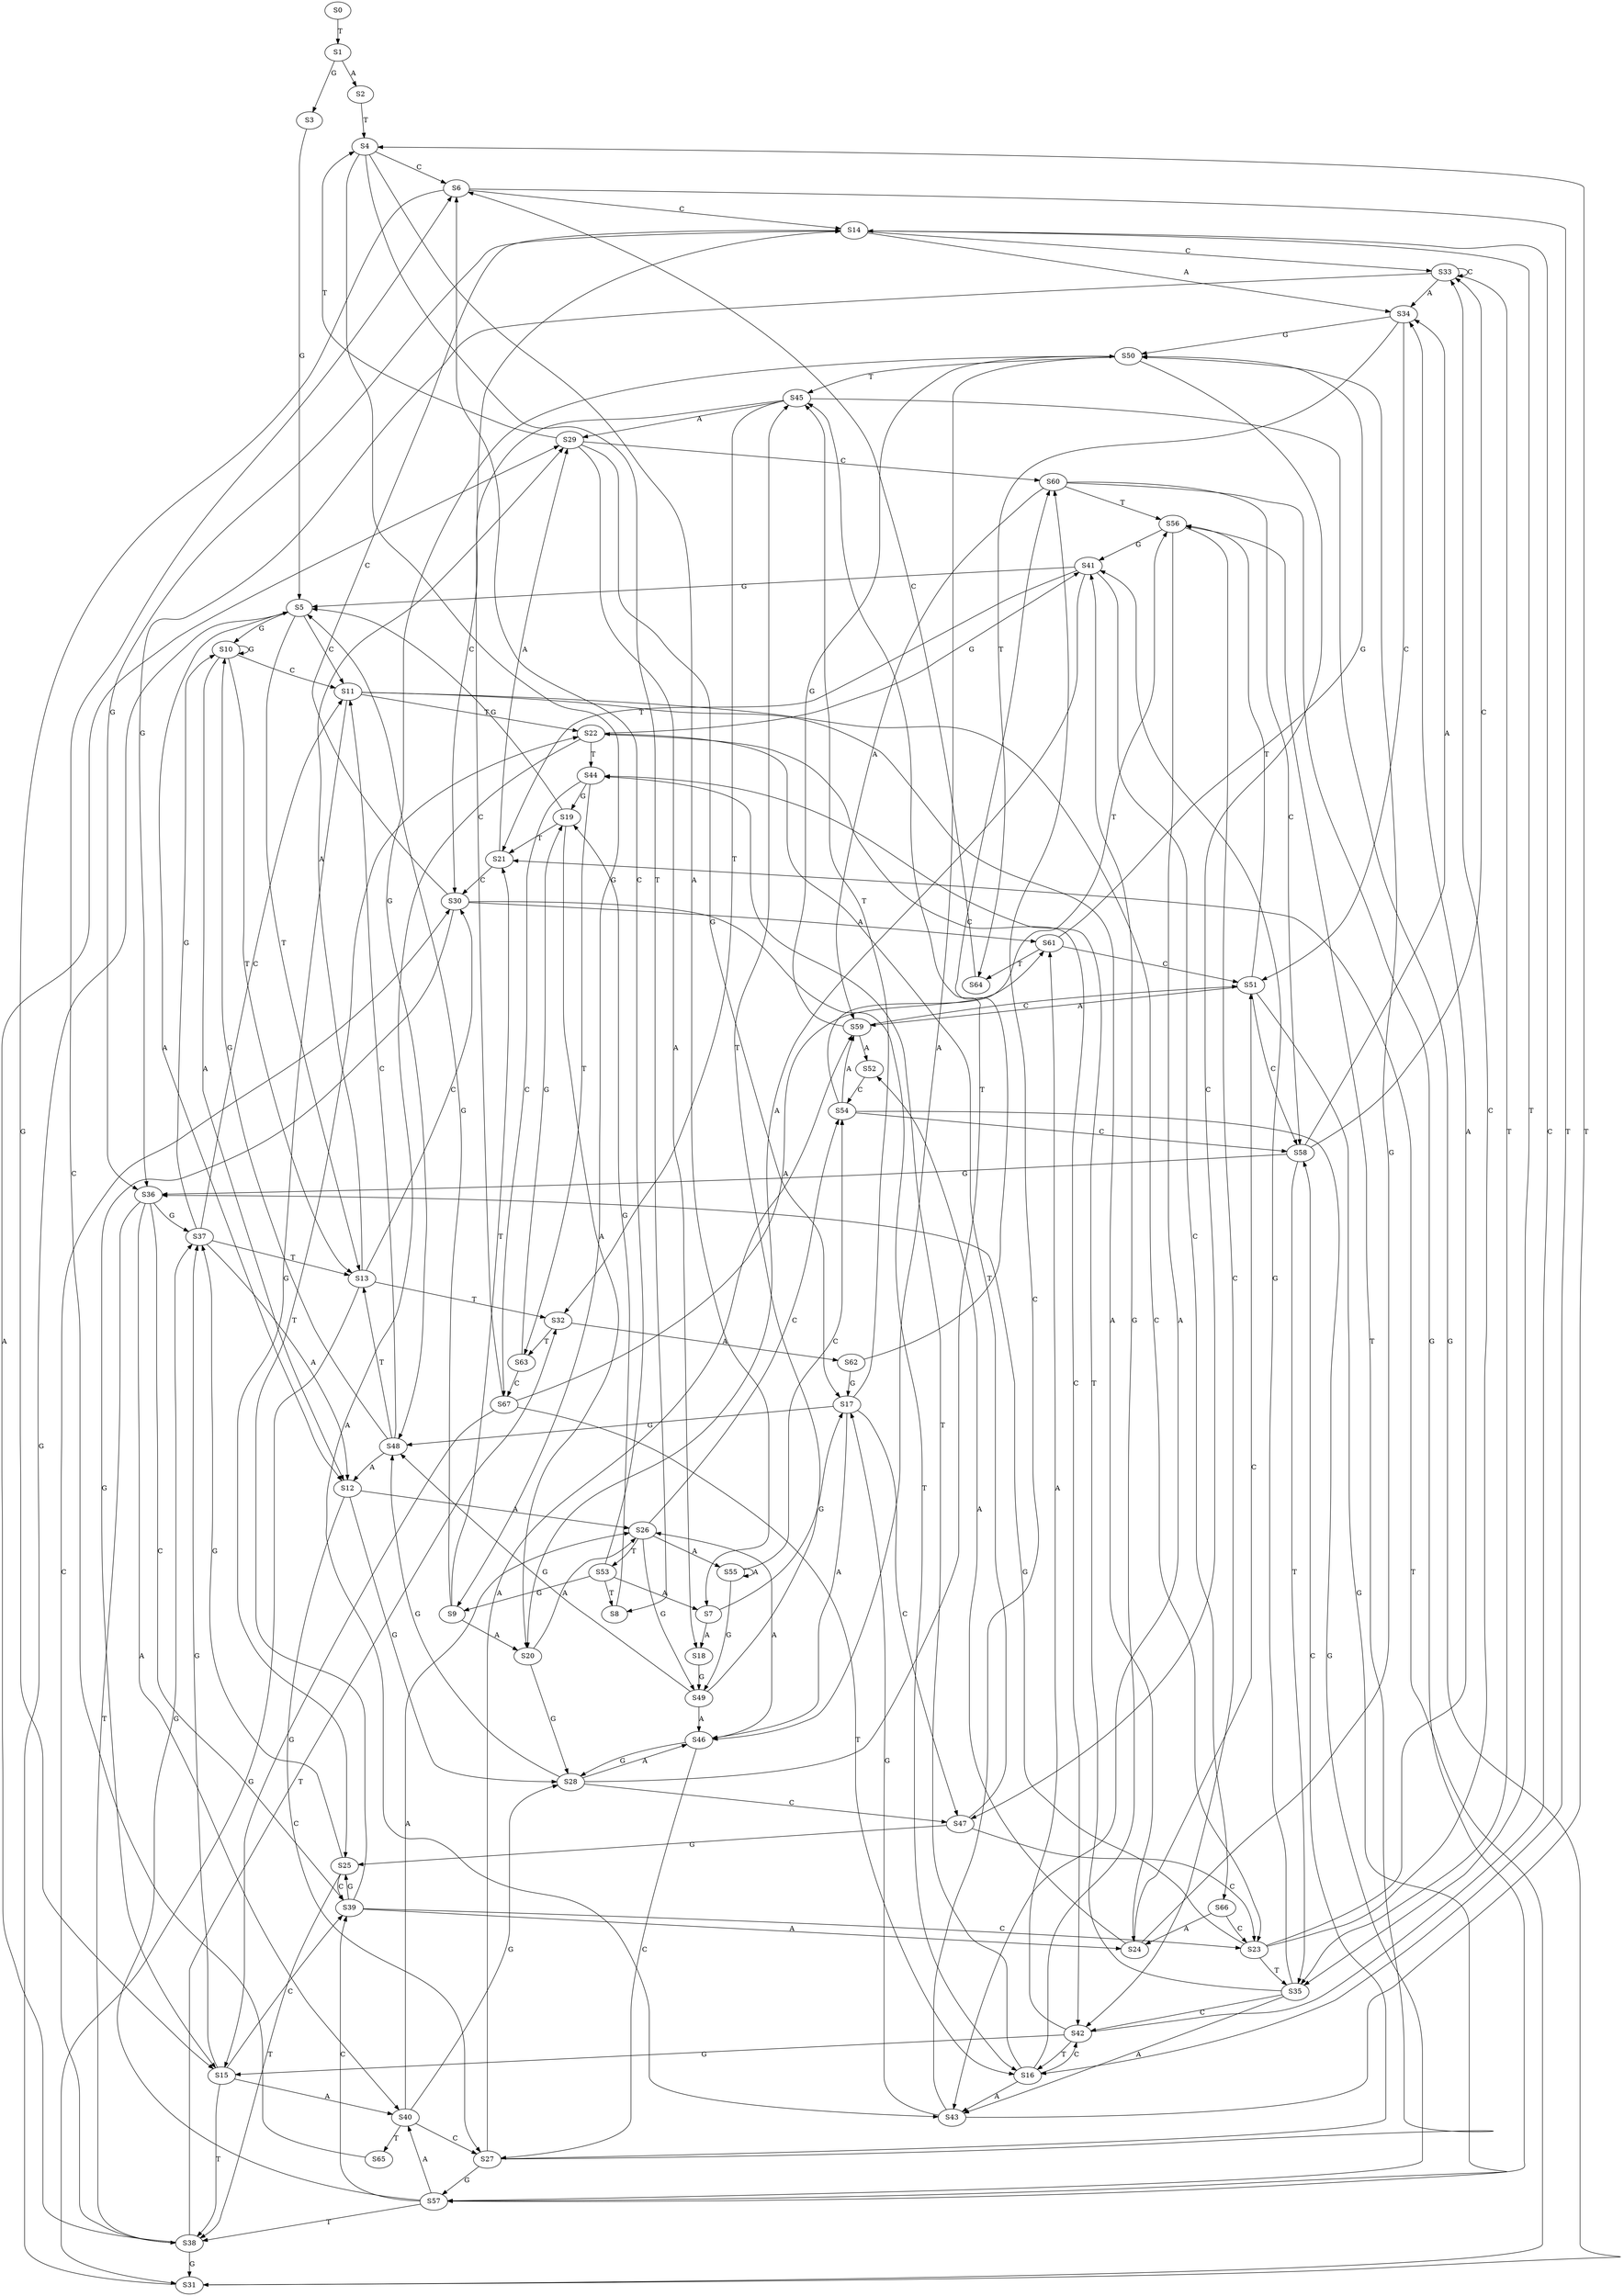 strict digraph  {
	S0 -> S1 [ label = T ];
	S1 -> S2 [ label = A ];
	S1 -> S3 [ label = G ];
	S2 -> S4 [ label = T ];
	S3 -> S5 [ label = G ];
	S4 -> S6 [ label = C ];
	S4 -> S7 [ label = A ];
	S4 -> S8 [ label = T ];
	S4 -> S9 [ label = G ];
	S5 -> S10 [ label = G ];
	S5 -> S11 [ label = C ];
	S5 -> S12 [ label = A ];
	S5 -> S13 [ label = T ];
	S6 -> S14 [ label = C ];
	S6 -> S15 [ label = G ];
	S6 -> S16 [ label = T ];
	S7 -> S17 [ label = G ];
	S7 -> S18 [ label = A ];
	S8 -> S19 [ label = G ];
	S9 -> S5 [ label = G ];
	S9 -> S20 [ label = A ];
	S9 -> S21 [ label = T ];
	S10 -> S13 [ label = T ];
	S10 -> S11 [ label = C ];
	S10 -> S10 [ label = G ];
	S10 -> S12 [ label = A ];
	S11 -> S22 [ label = T ];
	S11 -> S23 [ label = C ];
	S11 -> S24 [ label = A ];
	S11 -> S25 [ label = G ];
	S12 -> S26 [ label = A ];
	S12 -> S27 [ label = C ];
	S12 -> S28 [ label = G ];
	S13 -> S29 [ label = A ];
	S13 -> S30 [ label = C ];
	S13 -> S31 [ label = G ];
	S13 -> S32 [ label = T ];
	S14 -> S33 [ label = C ];
	S14 -> S34 [ label = A ];
	S14 -> S35 [ label = T ];
	S14 -> S36 [ label = G ];
	S15 -> S37 [ label = G ];
	S15 -> S38 [ label = T ];
	S15 -> S39 [ label = C ];
	S15 -> S40 [ label = A ];
	S16 -> S41 [ label = G ];
	S16 -> S42 [ label = C ];
	S16 -> S43 [ label = A ];
	S16 -> S44 [ label = T ];
	S17 -> S45 [ label = T ];
	S17 -> S46 [ label = A ];
	S17 -> S47 [ label = C ];
	S17 -> S48 [ label = G ];
	S18 -> S49 [ label = G ];
	S19 -> S5 [ label = G ];
	S19 -> S21 [ label = T ];
	S19 -> S20 [ label = A ];
	S20 -> S28 [ label = G ];
	S20 -> S26 [ label = A ];
	S21 -> S30 [ label = C ];
	S21 -> S29 [ label = A ];
	S22 -> S43 [ label = A ];
	S22 -> S42 [ label = C ];
	S22 -> S44 [ label = T ];
	S22 -> S41 [ label = G ];
	S23 -> S36 [ label = G ];
	S23 -> S34 [ label = A ];
	S23 -> S35 [ label = T ];
	S23 -> S33 [ label = C ];
	S24 -> S50 [ label = G ];
	S24 -> S51 [ label = C ];
	S24 -> S52 [ label = A ];
	S25 -> S37 [ label = G ];
	S25 -> S39 [ label = C ];
	S25 -> S38 [ label = T ];
	S26 -> S53 [ label = T ];
	S26 -> S54 [ label = C ];
	S26 -> S55 [ label = A ];
	S26 -> S49 [ label = G ];
	S27 -> S56 [ label = T ];
	S27 -> S57 [ label = G ];
	S27 -> S58 [ label = C ];
	S27 -> S59 [ label = A ];
	S28 -> S45 [ label = T ];
	S28 -> S46 [ label = A ];
	S28 -> S48 [ label = G ];
	S28 -> S47 [ label = C ];
	S29 -> S4 [ label = T ];
	S29 -> S17 [ label = G ];
	S29 -> S18 [ label = A ];
	S29 -> S60 [ label = C ];
	S30 -> S16 [ label = T ];
	S30 -> S15 [ label = G ];
	S30 -> S61 [ label = A ];
	S30 -> S14 [ label = C ];
	S31 -> S21 [ label = T ];
	S31 -> S5 [ label = G ];
	S32 -> S62 [ label = A ];
	S32 -> S63 [ label = T ];
	S33 -> S36 [ label = G ];
	S33 -> S33 [ label = C ];
	S33 -> S34 [ label = A ];
	S33 -> S35 [ label = T ];
	S34 -> S50 [ label = G ];
	S34 -> S64 [ label = T ];
	S34 -> S51 [ label = C ];
	S35 -> S41 [ label = G ];
	S35 -> S43 [ label = A ];
	S35 -> S42 [ label = C ];
	S35 -> S44 [ label = T ];
	S36 -> S40 [ label = A ];
	S36 -> S37 [ label = G ];
	S36 -> S38 [ label = T ];
	S36 -> S39 [ label = C ];
	S37 -> S12 [ label = A ];
	S37 -> S10 [ label = G ];
	S37 -> S11 [ label = C ];
	S37 -> S13 [ label = T ];
	S38 -> S30 [ label = C ];
	S38 -> S29 [ label = A ];
	S38 -> S31 [ label = G ];
	S38 -> S32 [ label = T ];
	S39 -> S25 [ label = G ];
	S39 -> S22 [ label = T ];
	S39 -> S23 [ label = C ];
	S39 -> S24 [ label = A ];
	S40 -> S26 [ label = A ];
	S40 -> S27 [ label = C ];
	S40 -> S28 [ label = G ];
	S40 -> S65 [ label = T ];
	S41 -> S20 [ label = A ];
	S41 -> S66 [ label = C ];
	S41 -> S5 [ label = G ];
	S41 -> S21 [ label = T ];
	S42 -> S16 [ label = T ];
	S42 -> S15 [ label = G ];
	S42 -> S14 [ label = C ];
	S42 -> S61 [ label = A ];
	S43 -> S17 [ label = G ];
	S43 -> S4 [ label = T ];
	S43 -> S60 [ label = C ];
	S44 -> S67 [ label = C ];
	S44 -> S19 [ label = G ];
	S44 -> S63 [ label = T ];
	S45 -> S29 [ label = A ];
	S45 -> S30 [ label = C ];
	S45 -> S31 [ label = G ];
	S45 -> S32 [ label = T ];
	S46 -> S26 [ label = A ];
	S46 -> S27 [ label = C ];
	S46 -> S28 [ label = G ];
	S47 -> S23 [ label = C ];
	S47 -> S22 [ label = T ];
	S47 -> S25 [ label = G ];
	S48 -> S12 [ label = A ];
	S48 -> S10 [ label = G ];
	S48 -> S13 [ label = T ];
	S48 -> S11 [ label = C ];
	S49 -> S45 [ label = T ];
	S49 -> S46 [ label = A ];
	S49 -> S48 [ label = G ];
	S50 -> S48 [ label = G ];
	S50 -> S45 [ label = T ];
	S50 -> S46 [ label = A ];
	S50 -> S47 [ label = C ];
	S51 -> S56 [ label = T ];
	S51 -> S58 [ label = C ];
	S51 -> S59 [ label = A ];
	S51 -> S57 [ label = G ];
	S52 -> S54 [ label = C ];
	S53 -> S7 [ label = A ];
	S53 -> S6 [ label = C ];
	S53 -> S9 [ label = G ];
	S53 -> S8 [ label = T ];
	S54 -> S59 [ label = A ];
	S54 -> S58 [ label = C ];
	S54 -> S57 [ label = G ];
	S54 -> S56 [ label = T ];
	S55 -> S49 [ label = G ];
	S55 -> S54 [ label = C ];
	S55 -> S55 [ label = A ];
	S56 -> S43 [ label = A ];
	S56 -> S42 [ label = C ];
	S56 -> S41 [ label = G ];
	S57 -> S37 [ label = G ];
	S57 -> S40 [ label = A ];
	S57 -> S39 [ label = C ];
	S57 -> S38 [ label = T ];
	S58 -> S33 [ label = C ];
	S58 -> S34 [ label = A ];
	S58 -> S35 [ label = T ];
	S58 -> S36 [ label = G ];
	S59 -> S50 [ label = G ];
	S59 -> S51 [ label = C ];
	S59 -> S52 [ label = A ];
	S60 -> S57 [ label = G ];
	S60 -> S58 [ label = C ];
	S60 -> S56 [ label = T ];
	S60 -> S59 [ label = A ];
	S61 -> S64 [ label = T ];
	S61 -> S51 [ label = C ];
	S61 -> S50 [ label = G ];
	S62 -> S60 [ label = C ];
	S62 -> S17 [ label = G ];
	S63 -> S19 [ label = G ];
	S63 -> S67 [ label = C ];
	S64 -> S6 [ label = C ];
	S65 -> S6 [ label = C ];
	S66 -> S23 [ label = C ];
	S66 -> S24 [ label = A ];
	S67 -> S61 [ label = A ];
	S67 -> S16 [ label = T ];
	S67 -> S14 [ label = C ];
	S67 -> S15 [ label = G ];
}
